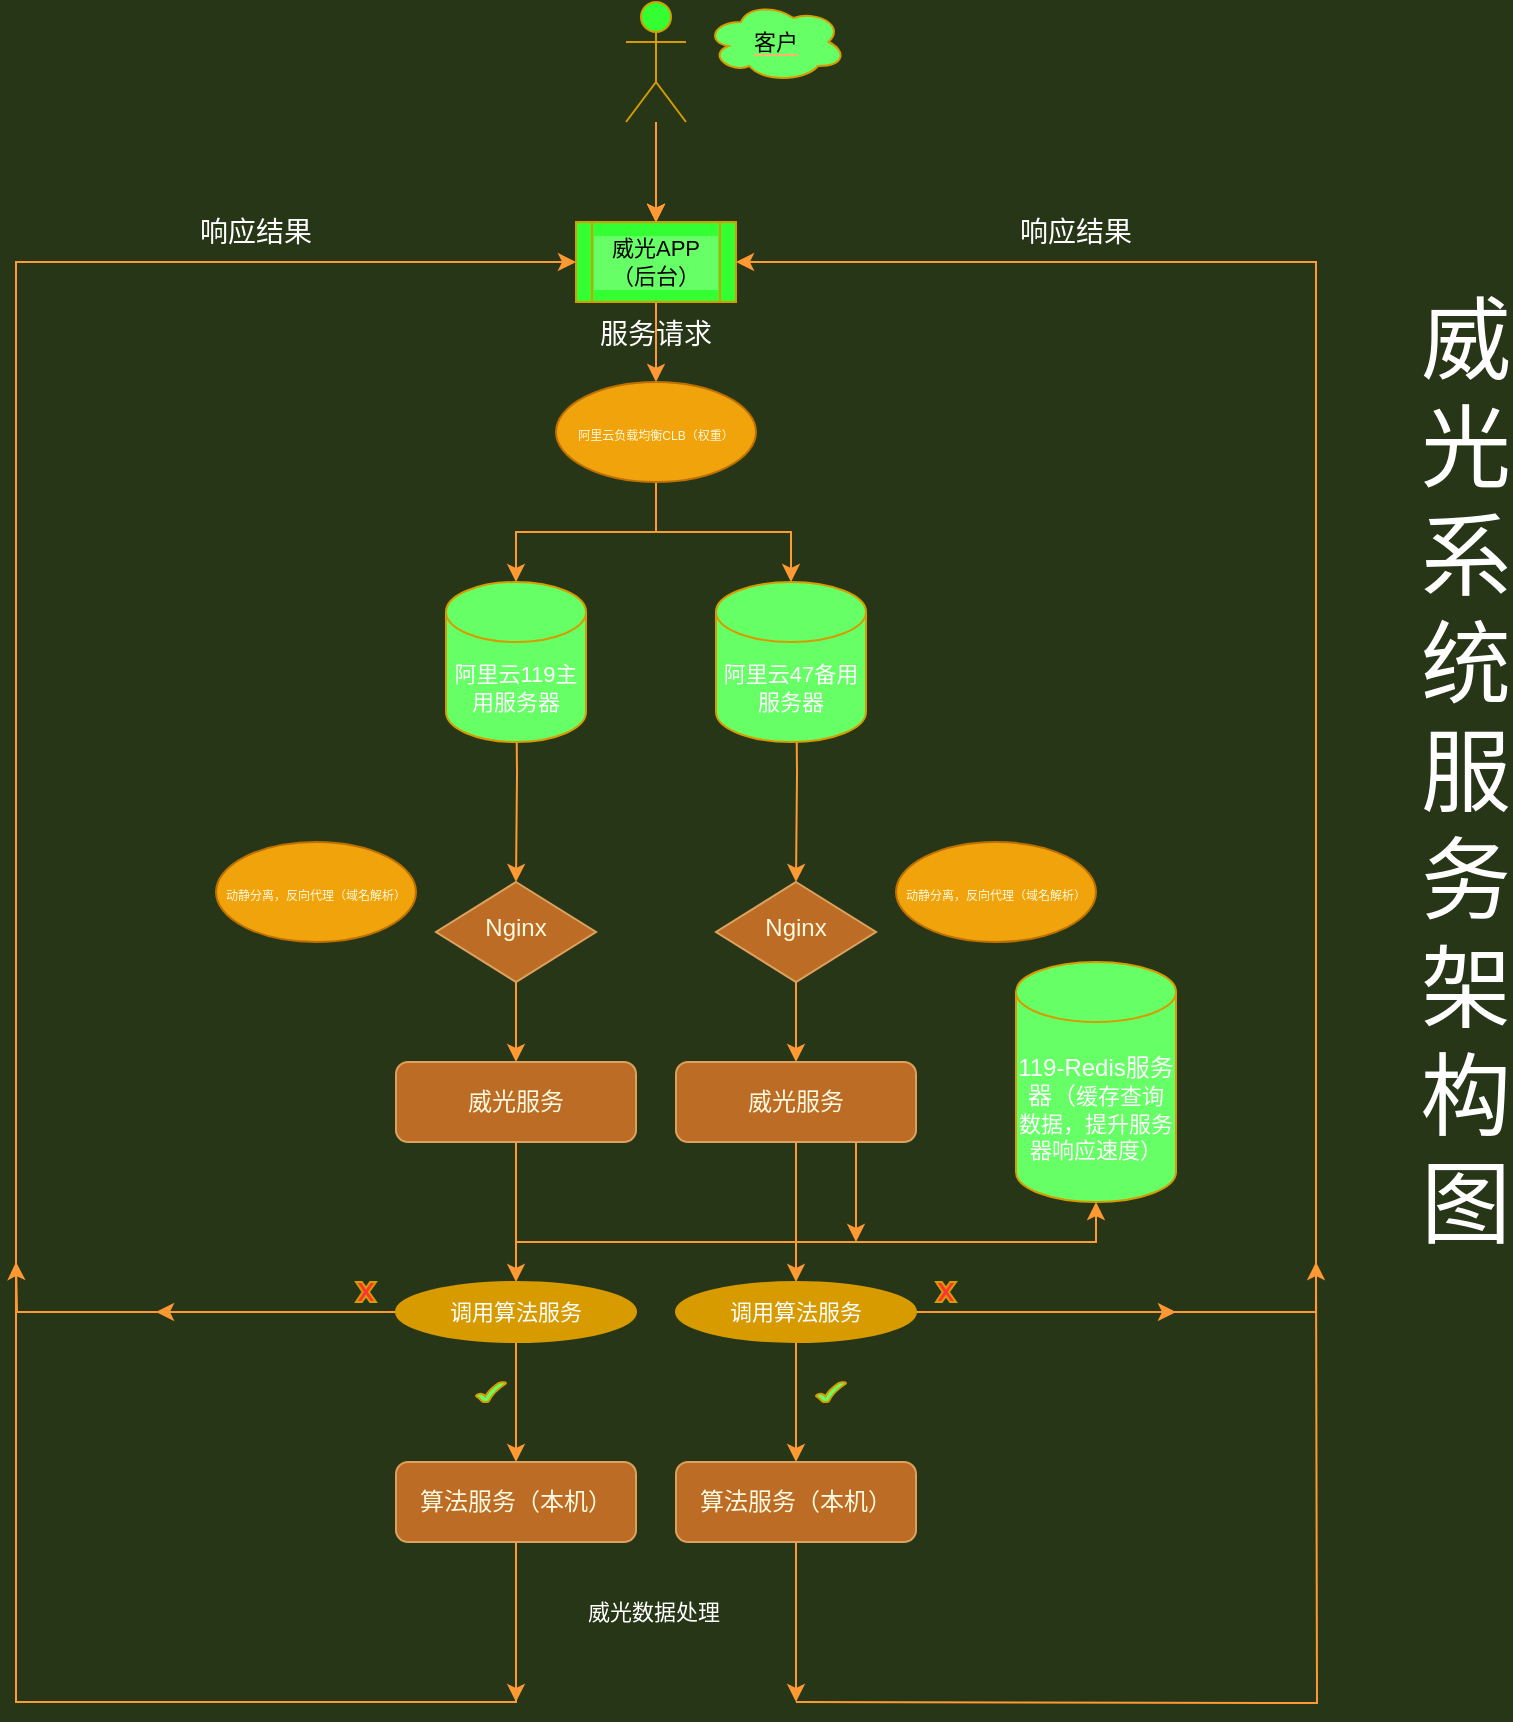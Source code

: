 <mxfile version="16.2.4" type="github">
  <diagram id="C5RBs43oDa-KdzZeNtuy" name="Page-1">
    <mxGraphModel dx="1422" dy="762" grid="1" gridSize="10" guides="1" tooltips="1" connect="1" arrows="1" fold="1" page="1" pageScale="1" pageWidth="827" pageHeight="1169" background="#283618" math="0" shadow="0">
      <root>
        <mxCell id="WIyWlLk6GJQsqaUBKTNV-0" />
        <mxCell id="WIyWlLk6GJQsqaUBKTNV-1" parent="WIyWlLk6GJQsqaUBKTNV-0" />
        <mxCell id="SqT_S_i4YUq0WAKNXoHZ-13" style="edgeStyle=orthogonalEdgeStyle;rounded=0;orthogonalLoop=1;jettySize=auto;html=1;entryX=0.5;entryY=0;entryDx=0;entryDy=0;strokeColor=#FF9933;" parent="WIyWlLk6GJQsqaUBKTNV-1" target="WIyWlLk6GJQsqaUBKTNV-10" edge="1">
          <mxGeometry relative="1" as="geometry">
            <mxPoint x="290" y="350.0" as="sourcePoint" />
          </mxGeometry>
        </mxCell>
        <mxCell id="SqT_S_i4YUq0WAKNXoHZ-18" style="edgeStyle=orthogonalEdgeStyle;rounded=0;orthogonalLoop=1;jettySize=auto;html=1;entryX=0.5;entryY=0;entryDx=0;entryDy=0;strokeColor=#FF9933;" parent="WIyWlLk6GJQsqaUBKTNV-1" source="WIyWlLk6GJQsqaUBKTNV-10" target="WIyWlLk6GJQsqaUBKTNV-11" edge="1">
          <mxGeometry relative="1" as="geometry" />
        </mxCell>
        <mxCell id="WIyWlLk6GJQsqaUBKTNV-10" value="Nginx" style="rhombus;whiteSpace=wrap;html=1;shadow=0;fontFamily=Helvetica;fontSize=12;align=center;strokeWidth=1;spacing=6;spacingTop=-4;fillColor=#BC6C25;strokeColor=#DDA15E;fontColor=#FEFAE0;" parent="WIyWlLk6GJQsqaUBKTNV-1" vertex="1">
          <mxGeometry x="250" y="460" width="80" height="50" as="geometry" />
        </mxCell>
        <mxCell id="SqT_S_i4YUq0WAKNXoHZ-26" style="edgeStyle=orthogonalEdgeStyle;rounded=0;orthogonalLoop=1;jettySize=auto;html=1;fontSize=31;fontColor=#FF3333;strokeColor=#FF9933;" parent="WIyWlLk6GJQsqaUBKTNV-1" source="WIyWlLk6GJQsqaUBKTNV-11" edge="1">
          <mxGeometry relative="1" as="geometry">
            <mxPoint x="290" y="660" as="targetPoint" />
            <Array as="points">
              <mxPoint x="290" y="650" />
              <mxPoint x="290" y="650" />
            </Array>
          </mxGeometry>
        </mxCell>
        <mxCell id="SqT_S_i4YUq0WAKNXoHZ-100" style="edgeStyle=orthogonalEdgeStyle;rounded=0;orthogonalLoop=1;jettySize=auto;html=1;entryX=0.5;entryY=1;entryDx=0;entryDy=0;entryPerimeter=0;fontSize=11;fontColor=#FFFFFF;strokeColor=#FF9933;" parent="WIyWlLk6GJQsqaUBKTNV-1" source="WIyWlLk6GJQsqaUBKTNV-11" target="SqT_S_i4YUq0WAKNXoHZ-36" edge="1">
          <mxGeometry relative="1" as="geometry">
            <Array as="points">
              <mxPoint x="290" y="640" />
              <mxPoint x="580" y="640" />
            </Array>
          </mxGeometry>
        </mxCell>
        <mxCell id="WIyWlLk6GJQsqaUBKTNV-11" value="威光服务" style="rounded=1;whiteSpace=wrap;html=1;fontSize=12;glass=0;strokeWidth=1;shadow=0;fillColor=#BC6C25;strokeColor=#DDA15E;fontColor=#FEFAE0;" parent="WIyWlLk6GJQsqaUBKTNV-1" vertex="1">
          <mxGeometry x="230" y="550" width="120" height="40" as="geometry" />
        </mxCell>
        <mxCell id="SqT_S_i4YUq0WAKNXoHZ-15" style="edgeStyle=orthogonalEdgeStyle;rounded=0;orthogonalLoop=1;jettySize=auto;html=1;entryX=0.5;entryY=0;entryDx=0;entryDy=0;strokeColor=#FF9933;" parent="WIyWlLk6GJQsqaUBKTNV-1" target="SqT_S_i4YUq0WAKNXoHZ-14" edge="1">
          <mxGeometry relative="1" as="geometry">
            <mxPoint x="430" y="350.0" as="sourcePoint" />
          </mxGeometry>
        </mxCell>
        <mxCell id="SqT_S_i4YUq0WAKNXoHZ-63" style="edgeStyle=orthogonalEdgeStyle;rounded=0;orthogonalLoop=1;jettySize=auto;html=1;entryX=0.5;entryY=0;entryDx=0;entryDy=0;entryPerimeter=0;fontSize=11;fontColor=#000000;strokeColor=#FF9933;" parent="WIyWlLk6GJQsqaUBKTNV-1" source="SqT_S_i4YUq0WAKNXoHZ-10" target="SqT_S_i4YUq0WAKNXoHZ-61" edge="1">
          <mxGeometry relative="1" as="geometry" />
        </mxCell>
        <mxCell id="SqT_S_i4YUq0WAKNXoHZ-64" style="edgeStyle=orthogonalEdgeStyle;rounded=0;orthogonalLoop=1;jettySize=auto;html=1;entryX=0.5;entryY=0;entryDx=0;entryDy=0;entryPerimeter=0;fontSize=11;fontColor=#000000;strokeColor=#FF9933;" parent="WIyWlLk6GJQsqaUBKTNV-1" source="SqT_S_i4YUq0WAKNXoHZ-10" target="SqT_S_i4YUq0WAKNXoHZ-62" edge="1">
          <mxGeometry relative="1" as="geometry" />
        </mxCell>
        <mxCell id="SqT_S_i4YUq0WAKNXoHZ-10" value="&lt;font color=&quot;#fefae0&quot;&gt;&lt;span style=&quot;font-size: 6px&quot;&gt;阿里云负载均衡CLB（权重）&lt;/span&gt;&lt;/font&gt;" style="ellipse;whiteSpace=wrap;html=1;fillColor=#f0a30a;strokeColor=#BD7000;fontColor=#000000;" parent="WIyWlLk6GJQsqaUBKTNV-1" vertex="1">
          <mxGeometry x="310" y="210" width="100" height="50" as="geometry" />
        </mxCell>
        <mxCell id="SqT_S_i4YUq0WAKNXoHZ-20" value="" style="edgeStyle=orthogonalEdgeStyle;rounded=0;orthogonalLoop=1;jettySize=auto;html=1;strokeColor=#FF9933;" parent="WIyWlLk6GJQsqaUBKTNV-1" source="SqT_S_i4YUq0WAKNXoHZ-14" target="SqT_S_i4YUq0WAKNXoHZ-19" edge="1">
          <mxGeometry relative="1" as="geometry" />
        </mxCell>
        <mxCell id="SqT_S_i4YUq0WAKNXoHZ-14" value="Nginx" style="rhombus;whiteSpace=wrap;html=1;shadow=0;fontFamily=Helvetica;fontSize=12;align=center;strokeWidth=1;spacing=6;spacingTop=-4;fillColor=#BC6C25;strokeColor=#DDA15E;fontColor=#FEFAE0;" parent="WIyWlLk6GJQsqaUBKTNV-1" vertex="1">
          <mxGeometry x="390" y="460" width="80" height="50" as="geometry" />
        </mxCell>
        <mxCell id="SqT_S_i4YUq0WAKNXoHZ-23" style="edgeStyle=orthogonalEdgeStyle;rounded=0;orthogonalLoop=1;jettySize=auto;html=1;strokeColor=#FF9933;" parent="WIyWlLk6GJQsqaUBKTNV-1" source="SqT_S_i4YUq0WAKNXoHZ-19" edge="1">
          <mxGeometry relative="1" as="geometry">
            <mxPoint x="430" y="660" as="targetPoint" />
          </mxGeometry>
        </mxCell>
        <mxCell id="SqT_S_i4YUq0WAKNXoHZ-73" style="edgeStyle=orthogonalEdgeStyle;rounded=0;orthogonalLoop=1;jettySize=auto;html=1;exitX=0.75;exitY=1;exitDx=0;exitDy=0;fontSize=11;fontColor=#000000;strokeColor=#FF9933;" parent="WIyWlLk6GJQsqaUBKTNV-1" source="SqT_S_i4YUq0WAKNXoHZ-19" edge="1">
          <mxGeometry relative="1" as="geometry">
            <mxPoint x="460" y="640" as="targetPoint" />
          </mxGeometry>
        </mxCell>
        <mxCell id="SqT_S_i4YUq0WAKNXoHZ-19" value="威光服务" style="rounded=1;whiteSpace=wrap;html=1;fontSize=12;glass=0;strokeWidth=1;shadow=0;fillColor=#BC6C25;strokeColor=#DDA15E;fontColor=#FEFAE0;" parent="WIyWlLk6GJQsqaUBKTNV-1" vertex="1">
          <mxGeometry x="370" y="550" width="120" height="40" as="geometry" />
        </mxCell>
        <mxCell id="SqT_S_i4YUq0WAKNXoHZ-24" value="&lt;font style=&quot;font-size: 45px&quot; color=&quot;#ffffff&quot;&gt;威光系统服务架构图&lt;/font&gt;" style="text;html=1;strokeColor=none;fillColor=none;align=center;verticalAlign=middle;whiteSpace=wrap;rounded=0;" parent="WIyWlLk6GJQsqaUBKTNV-1" vertex="1">
          <mxGeometry x="750" y="70" width="30" height="670" as="geometry" />
        </mxCell>
        <mxCell id="SqT_S_i4YUq0WAKNXoHZ-35" value="&lt;font color=&quot;#fefae0&quot;&gt;&lt;span style=&quot;font-size: 6px&quot;&gt;动静分离，反向代理（域名解析）&lt;/span&gt;&lt;/font&gt;" style="ellipse;whiteSpace=wrap;html=1;fillColor=#f0a30a;strokeColor=#BD7000;fontColor=#000000;" parent="WIyWlLk6GJQsqaUBKTNV-1" vertex="1">
          <mxGeometry x="480" y="440" width="100" height="50" as="geometry" />
        </mxCell>
        <mxCell id="SqT_S_i4YUq0WAKNXoHZ-36" value="&lt;font color=&quot;#ffffff&quot;&gt;&lt;span style=&quot;font-size: 12px ; text-align: left&quot;&gt;119-Redis服务器（&lt;/span&gt;&lt;span style=&quot;text-align: left&quot;&gt;缓存查询数据，提升服务器响应速度）&lt;/span&gt;&lt;/font&gt;" style="shape=cylinder3;whiteSpace=wrap;html=1;boundedLbl=1;backgroundOutline=1;size=15;labelBackgroundColor=#66FF66;fontSize=11;fontColor=#66FF66;strokeColor=#D79B00;fillColor=#66FF66;" parent="WIyWlLk6GJQsqaUBKTNV-1" vertex="1">
          <mxGeometry x="540" y="500" width="80" height="120" as="geometry" />
        </mxCell>
        <mxCell id="SqT_S_i4YUq0WAKNXoHZ-46" style="edgeStyle=orthogonalEdgeStyle;rounded=0;orthogonalLoop=1;jettySize=auto;html=1;entryX=0.5;entryY=0;entryDx=0;entryDy=0;fontSize=11;fontColor=#000000;strokeColor=#FF9933;" parent="WIyWlLk6GJQsqaUBKTNV-1" source="SqT_S_i4YUq0WAKNXoHZ-39" target="SqT_S_i4YUq0WAKNXoHZ-45" edge="1">
          <mxGeometry relative="1" as="geometry" />
        </mxCell>
        <mxCell id="SqT_S_i4YUq0WAKNXoHZ-52" value="" style="edgeStyle=orthogonalEdgeStyle;rounded=0;orthogonalLoop=1;jettySize=auto;html=1;fontSize=11;fontColor=#FFFFFF;strokeColor=#FF9933;" parent="WIyWlLk6GJQsqaUBKTNV-1" source="SqT_S_i4YUq0WAKNXoHZ-39" target="SqT_S_i4YUq0WAKNXoHZ-45" edge="1">
          <mxGeometry relative="1" as="geometry" />
        </mxCell>
        <mxCell id="SqT_S_i4YUq0WAKNXoHZ-53" value="" style="edgeStyle=orthogonalEdgeStyle;rounded=0;orthogonalLoop=1;jettySize=auto;html=1;fontSize=11;fontColor=#FFFFFF;strokeColor=#FF9933;" parent="WIyWlLk6GJQsqaUBKTNV-1" source="SqT_S_i4YUq0WAKNXoHZ-39" target="SqT_S_i4YUq0WAKNXoHZ-45" edge="1">
          <mxGeometry relative="1" as="geometry" />
        </mxCell>
        <mxCell id="SqT_S_i4YUq0WAKNXoHZ-54" value="" style="edgeStyle=orthogonalEdgeStyle;rounded=0;orthogonalLoop=1;jettySize=auto;html=1;fontSize=11;fontColor=#FFFFFF;strokeColor=#FF9933;" parent="WIyWlLk6GJQsqaUBKTNV-1" source="SqT_S_i4YUq0WAKNXoHZ-39" target="SqT_S_i4YUq0WAKNXoHZ-45" edge="1">
          <mxGeometry relative="1" as="geometry" />
        </mxCell>
        <mxCell id="SqT_S_i4YUq0WAKNXoHZ-39" value="" style="shape=umlActor;verticalLabelPosition=bottom;verticalAlign=top;html=1;outlineConnect=0;labelBackgroundColor=#66FF66;fontSize=11;fontColor=#000000;strokeColor=#D79B00;fillColor=#33FF33;" parent="WIyWlLk6GJQsqaUBKTNV-1" vertex="1">
          <mxGeometry x="345" y="20" width="30" height="60" as="geometry" />
        </mxCell>
        <mxCell id="SqT_S_i4YUq0WAKNXoHZ-113" style="edgeStyle=orthogonalEdgeStyle;rounded=0;orthogonalLoop=1;jettySize=auto;html=1;entryX=0.5;entryY=0;entryDx=0;entryDy=0;fontSize=14;fontColor=#FFFFFF;strokeColor=#FF9933;" parent="WIyWlLk6GJQsqaUBKTNV-1" source="SqT_S_i4YUq0WAKNXoHZ-45" target="SqT_S_i4YUq0WAKNXoHZ-10" edge="1">
          <mxGeometry relative="1" as="geometry" />
        </mxCell>
        <mxCell id="SqT_S_i4YUq0WAKNXoHZ-45" value="威光APP（后台）" style="shape=process;whiteSpace=wrap;html=1;backgroundOutline=1;labelBackgroundColor=#66FF66;fontSize=11;fontColor=#000000;strokeColor=#D79B00;fillColor=#33FF33;" parent="WIyWlLk6GJQsqaUBKTNV-1" vertex="1">
          <mxGeometry x="320" y="130" width="80" height="40" as="geometry" />
        </mxCell>
        <mxCell id="SqT_S_i4YUq0WAKNXoHZ-55" value="&lt;font color=&quot;#000000&quot; style=&quot;background-color: rgb(102 , 255 , 102)&quot;&gt;客户&lt;/font&gt;" style="ellipse;shape=cloud;whiteSpace=wrap;html=1;labelBackgroundColor=#FFB570;fontSize=11;fontColor=#FFFFFF;strokeColor=#D79B00;fillColor=#66FF66;" parent="WIyWlLk6GJQsqaUBKTNV-1" vertex="1">
          <mxGeometry x="385" y="20" width="70" height="40" as="geometry" />
        </mxCell>
        <mxCell id="SqT_S_i4YUq0WAKNXoHZ-57" value="&lt;font color=&quot;#fefae0&quot;&gt;&lt;span style=&quot;font-size: 6px&quot;&gt;动静分离，反向代理（域名解析）&lt;/span&gt;&lt;/font&gt;" style="ellipse;whiteSpace=wrap;html=1;fillColor=#f0a30a;strokeColor=#BD7000;fontColor=#000000;" parent="WIyWlLk6GJQsqaUBKTNV-1" vertex="1">
          <mxGeometry x="140" y="440" width="100" height="50" as="geometry" />
        </mxCell>
        <mxCell id="SqT_S_i4YUq0WAKNXoHZ-61" value="&lt;span style=&quot;color: rgb(255 , 255 , 255)&quot;&gt;阿里云119主用服务器&lt;/span&gt;" style="shape=cylinder3;whiteSpace=wrap;html=1;boundedLbl=1;backgroundOutline=1;size=15;labelBackgroundColor=#66FF66;fontSize=11;fontColor=#66FF66;strokeColor=#D79B00;fillColor=#66FF66;align=center;" parent="WIyWlLk6GJQsqaUBKTNV-1" vertex="1">
          <mxGeometry x="255" y="310" width="70" height="80" as="geometry" />
        </mxCell>
        <mxCell id="SqT_S_i4YUq0WAKNXoHZ-62" value="&lt;span style=&quot;color: rgb(255 , 255 , 255)&quot;&gt;阿里云47备用服务器&lt;/span&gt;" style="shape=cylinder3;whiteSpace=wrap;html=1;boundedLbl=1;backgroundOutline=1;size=15;labelBackgroundColor=#66FF66;fontSize=11;fontColor=#66FF66;strokeColor=#D79B00;fillColor=#66FF66;align=center;" parent="WIyWlLk6GJQsqaUBKTNV-1" vertex="1">
          <mxGeometry x="390" y="310" width="75" height="80" as="geometry" />
        </mxCell>
        <mxCell id="SqT_S_i4YUq0WAKNXoHZ-109" style="edgeStyle=orthogonalEdgeStyle;rounded=0;orthogonalLoop=1;jettySize=auto;html=1;fontSize=14;fontColor=#FFFFFF;strokeColor=#FF9933;" parent="WIyWlLk6GJQsqaUBKTNV-1" source="SqT_S_i4YUq0WAKNXoHZ-65" edge="1">
          <mxGeometry relative="1" as="geometry">
            <mxPoint x="290" y="870" as="targetPoint" />
          </mxGeometry>
        </mxCell>
        <mxCell id="SqT_S_i4YUq0WAKNXoHZ-65" value="算法服务（本机）" style="rounded=1;whiteSpace=wrap;html=1;fontSize=12;glass=0;strokeWidth=1;shadow=0;fillColor=#BC6C25;strokeColor=#DDA15E;fontColor=#FEFAE0;" parent="WIyWlLk6GJQsqaUBKTNV-1" vertex="1">
          <mxGeometry x="230" y="750" width="120" height="40" as="geometry" />
        </mxCell>
        <mxCell id="SqT_S_i4YUq0WAKNXoHZ-110" style="edgeStyle=orthogonalEdgeStyle;rounded=0;orthogonalLoop=1;jettySize=auto;html=1;fontSize=14;fontColor=#FFFFFF;strokeColor=#FF9933;" parent="WIyWlLk6GJQsqaUBKTNV-1" source="SqT_S_i4YUq0WAKNXoHZ-66" edge="1">
          <mxGeometry relative="1" as="geometry">
            <mxPoint x="430" y="870" as="targetPoint" />
          </mxGeometry>
        </mxCell>
        <mxCell id="SqT_S_i4YUq0WAKNXoHZ-66" value="算法服务（本机）" style="rounded=1;whiteSpace=wrap;html=1;fontSize=12;glass=0;strokeWidth=1;shadow=0;fillColor=#BC6C25;strokeColor=#DDA15E;fontColor=#FEFAE0;" parent="WIyWlLk6GJQsqaUBKTNV-1" vertex="1">
          <mxGeometry x="370" y="750" width="120" height="40" as="geometry" />
        </mxCell>
        <mxCell id="SqT_S_i4YUq0WAKNXoHZ-72" style="edgeStyle=orthogonalEdgeStyle;rounded=0;orthogonalLoop=1;jettySize=auto;html=1;fontSize=11;fontColor=#000000;strokeColor=#FF9933;entryX=0;entryY=0.5;entryDx=0;entryDy=0;" parent="WIyWlLk6GJQsqaUBKTNV-1" target="SqT_S_i4YUq0WAKNXoHZ-45" edge="1">
          <mxGeometry relative="1" as="geometry">
            <mxPoint x="290" y="860" as="sourcePoint" />
            <mxPoint x="310" y="40" as="targetPoint" />
            <Array as="points">
              <mxPoint x="40" y="870" />
              <mxPoint x="40" y="150" />
            </Array>
          </mxGeometry>
        </mxCell>
        <mxCell id="SqT_S_i4YUq0WAKNXoHZ-90" style="edgeStyle=orthogonalEdgeStyle;rounded=0;orthogonalLoop=1;jettySize=auto;html=1;fontSize=11;fontColor=#FFFFFF;strokeColor=#FF9933;" parent="WIyWlLk6GJQsqaUBKTNV-1" edge="1">
          <mxGeometry relative="1" as="geometry">
            <mxPoint x="690" y="650" as="targetPoint" />
            <mxPoint x="430" y="870" as="sourcePoint" />
          </mxGeometry>
        </mxCell>
        <mxCell id="SqT_S_i4YUq0WAKNXoHZ-78" style="edgeStyle=orthogonalEdgeStyle;rounded=0;orthogonalLoop=1;jettySize=auto;html=1;entryX=0.5;entryY=0;entryDx=0;entryDy=0;fontSize=11;fontColor=#FFFFFF;strokeColor=#FF9933;" parent="WIyWlLk6GJQsqaUBKTNV-1" source="SqT_S_i4YUq0WAKNXoHZ-77" target="SqT_S_i4YUq0WAKNXoHZ-65" edge="1">
          <mxGeometry relative="1" as="geometry" />
        </mxCell>
        <mxCell id="SqT_S_i4YUq0WAKNXoHZ-81" style="edgeStyle=orthogonalEdgeStyle;rounded=0;orthogonalLoop=1;jettySize=auto;html=1;fontSize=11;fontColor=#FFFFFF;strokeColor=#FF9933;" parent="WIyWlLk6GJQsqaUBKTNV-1" source="SqT_S_i4YUq0WAKNXoHZ-77" edge="1">
          <mxGeometry relative="1" as="geometry">
            <mxPoint x="40.0" y="650" as="targetPoint" />
          </mxGeometry>
        </mxCell>
        <mxCell id="SqT_S_i4YUq0WAKNXoHZ-103" style="edgeStyle=orthogonalEdgeStyle;rounded=0;orthogonalLoop=1;jettySize=auto;html=1;fontSize=11;fontColor=#FFFFFF;strokeColor=#FF9933;" parent="WIyWlLk6GJQsqaUBKTNV-1" source="SqT_S_i4YUq0WAKNXoHZ-77" edge="1">
          <mxGeometry relative="1" as="geometry">
            <mxPoint x="110" y="675" as="targetPoint" />
          </mxGeometry>
        </mxCell>
        <mxCell id="SqT_S_i4YUq0WAKNXoHZ-77" value="调用算法服务" style="ellipse;whiteSpace=wrap;html=1;labelBackgroundColor=none;fontSize=11;fontColor=#FFFFFF;strokeColor=#D79B00;fillColor=#D79B00;" parent="WIyWlLk6GJQsqaUBKTNV-1" vertex="1">
          <mxGeometry x="230" y="660" width="120" height="30" as="geometry" />
        </mxCell>
        <mxCell id="SqT_S_i4YUq0WAKNXoHZ-80" style="edgeStyle=orthogonalEdgeStyle;rounded=0;orthogonalLoop=1;jettySize=auto;html=1;entryX=0.5;entryY=0;entryDx=0;entryDy=0;fontSize=11;fontColor=#FFFFFF;strokeColor=#FF9933;" parent="WIyWlLk6GJQsqaUBKTNV-1" source="SqT_S_i4YUq0WAKNXoHZ-79" target="SqT_S_i4YUq0WAKNXoHZ-66" edge="1">
          <mxGeometry relative="1" as="geometry" />
        </mxCell>
        <mxCell id="SqT_S_i4YUq0WAKNXoHZ-89" style="edgeStyle=orthogonalEdgeStyle;rounded=0;orthogonalLoop=1;jettySize=auto;html=1;fontSize=11;fontColor=#FFFFFF;strokeColor=#FF9933;entryX=1;entryY=0.5;entryDx=0;entryDy=0;" parent="WIyWlLk6GJQsqaUBKTNV-1" source="SqT_S_i4YUq0WAKNXoHZ-79" target="SqT_S_i4YUq0WAKNXoHZ-45" edge="1">
          <mxGeometry relative="1" as="geometry">
            <mxPoint x="410" y="40" as="targetPoint" />
            <Array as="points">
              <mxPoint x="690" y="675" />
              <mxPoint x="690" y="150" />
            </Array>
          </mxGeometry>
        </mxCell>
        <mxCell id="SqT_S_i4YUq0WAKNXoHZ-104" style="edgeStyle=orthogonalEdgeStyle;rounded=0;orthogonalLoop=1;jettySize=auto;html=1;fontSize=11;fontColor=#FFFFFF;strokeColor=#FF9933;" parent="WIyWlLk6GJQsqaUBKTNV-1" source="SqT_S_i4YUq0WAKNXoHZ-79" edge="1">
          <mxGeometry relative="1" as="geometry">
            <mxPoint x="620" y="675" as="targetPoint" />
          </mxGeometry>
        </mxCell>
        <mxCell id="SqT_S_i4YUq0WAKNXoHZ-79" value="调用算法服务" style="ellipse;whiteSpace=wrap;html=1;labelBackgroundColor=none;fontSize=11;fontColor=#FFFFFF;strokeColor=#D79B00;fillColor=#D79B00;" parent="WIyWlLk6GJQsqaUBKTNV-1" vertex="1">
          <mxGeometry x="370" y="660" width="120" height="30" as="geometry" />
        </mxCell>
        <mxCell id="SqT_S_i4YUq0WAKNXoHZ-82" value="威光数据处理" style="text;html=1;strokeColor=none;fillColor=none;align=center;verticalAlign=middle;whiteSpace=wrap;rounded=0;labelBackgroundColor=none;fontSize=11;fontColor=#FFFFFF;" parent="WIyWlLk6GJQsqaUBKTNV-1" vertex="1">
          <mxGeometry x="304" y="810" width="110" height="30" as="geometry" />
        </mxCell>
        <mxCell id="SqT_S_i4YUq0WAKNXoHZ-91" value="" style="verticalLabelPosition=bottom;verticalAlign=top;html=1;shape=mxgraph.basic.tick;labelBackgroundColor=none;fontSize=11;fontColor=#FFFFFF;strokeColor=#D79B00;fillColor=#66FF66;" parent="WIyWlLk6GJQsqaUBKTNV-1" vertex="1">
          <mxGeometry x="270" y="710" width="15" height="10" as="geometry" />
        </mxCell>
        <mxCell id="SqT_S_i4YUq0WAKNXoHZ-92" value="" style="verticalLabelPosition=bottom;verticalAlign=top;html=1;shape=mxgraph.basic.tick;labelBackgroundColor=none;fontSize=11;fontColor=#FFFFFF;strokeColor=#D79B00;fillColor=#66FF66;" parent="WIyWlLk6GJQsqaUBKTNV-1" vertex="1">
          <mxGeometry x="440" y="710" width="15" height="10" as="geometry" />
        </mxCell>
        <mxCell id="SqT_S_i4YUq0WAKNXoHZ-93" value="" style="verticalLabelPosition=bottom;verticalAlign=top;html=1;shape=mxgraph.basic.x;labelBackgroundColor=none;fontSize=11;fontColor=#FFFFFF;strokeColor=#D79B00;fillColor=#FF3333;" parent="WIyWlLk6GJQsqaUBKTNV-1" vertex="1">
          <mxGeometry x="210" y="660" width="10" height="10" as="geometry" />
        </mxCell>
        <mxCell id="SqT_S_i4YUq0WAKNXoHZ-96" value="" style="verticalLabelPosition=bottom;verticalAlign=top;html=1;shape=mxgraph.basic.x;labelBackgroundColor=none;fontSize=11;fontColor=#FFFFFF;strokeColor=#D79B00;fillColor=#FF3333;" parent="WIyWlLk6GJQsqaUBKTNV-1" vertex="1">
          <mxGeometry x="500" y="660" width="10" height="10" as="geometry" />
        </mxCell>
        <mxCell id="SqT_S_i4YUq0WAKNXoHZ-105" value="&lt;font style=&quot;font-size: 14px&quot;&gt;服务请求&lt;/font&gt;" style="text;html=1;strokeColor=none;fillColor=none;align=left;verticalAlign=middle;whiteSpace=wrap;rounded=0;labelBackgroundColor=none;fontSize=45;fontColor=#FFFFFF;" parent="WIyWlLk6GJQsqaUBKTNV-1" vertex="1">
          <mxGeometry x="330" y="130" width="60" height="90" as="geometry" />
        </mxCell>
        <mxCell id="SqT_S_i4YUq0WAKNXoHZ-111" value="响应结果" style="text;html=1;strokeColor=none;fillColor=none;align=center;verticalAlign=middle;whiteSpace=wrap;rounded=0;labelBackgroundColor=none;fontSize=14;fontColor=#FFFFFF;" parent="WIyWlLk6GJQsqaUBKTNV-1" vertex="1">
          <mxGeometry x="130" y="120" width="60" height="30" as="geometry" />
        </mxCell>
        <mxCell id="SqT_S_i4YUq0WAKNXoHZ-112" value="响应结果" style="text;html=1;strokeColor=none;fillColor=none;align=center;verticalAlign=middle;whiteSpace=wrap;rounded=0;labelBackgroundColor=none;fontSize=14;fontColor=#FFFFFF;" parent="WIyWlLk6GJQsqaUBKTNV-1" vertex="1">
          <mxGeometry x="540" y="120" width="60" height="30" as="geometry" />
        </mxCell>
      </root>
    </mxGraphModel>
  </diagram>
</mxfile>
